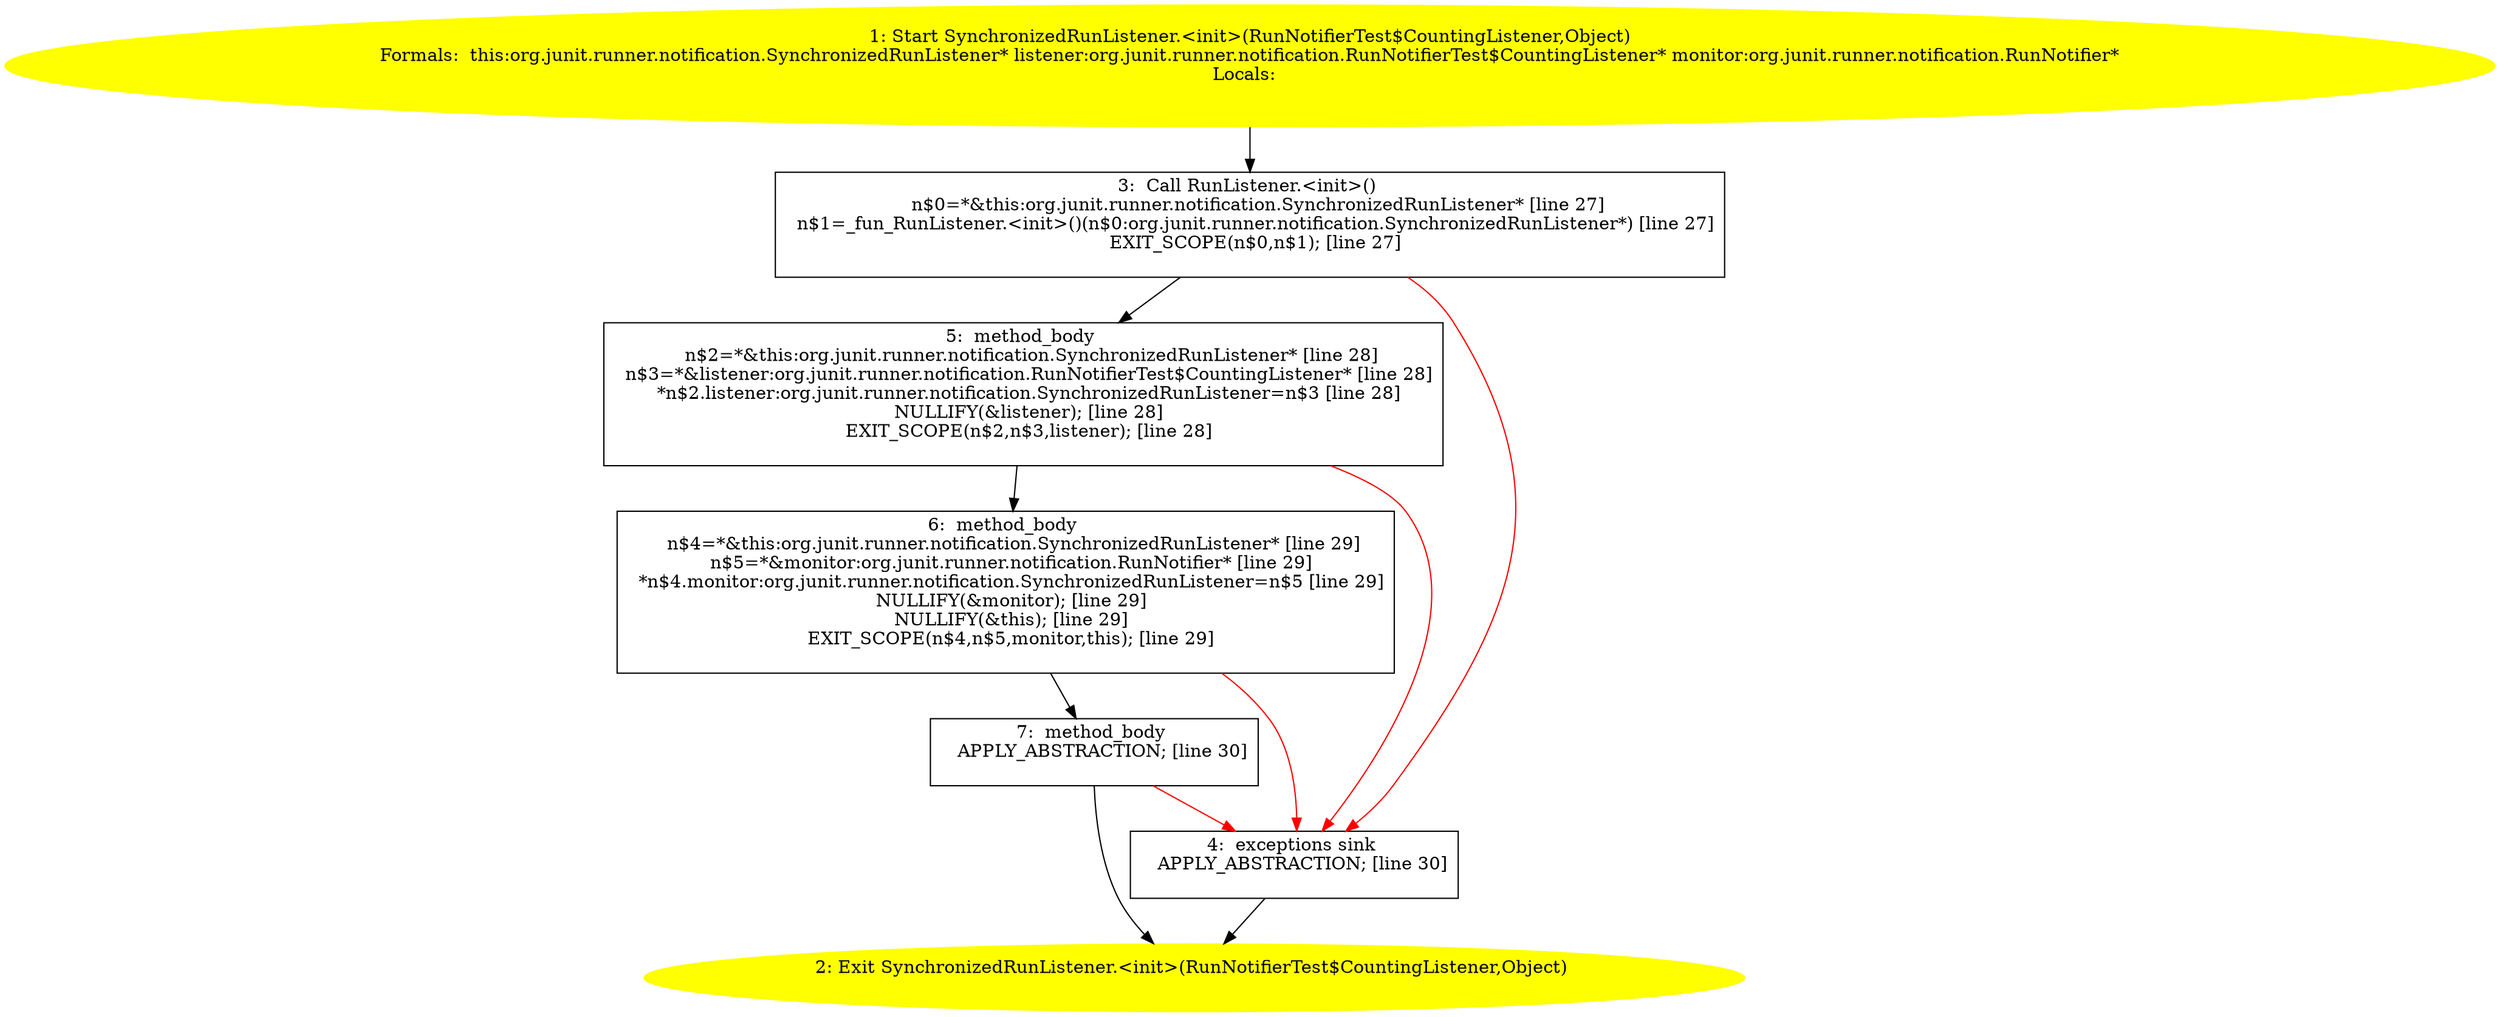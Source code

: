 /* @generated */
digraph cfg {
"org.junit.runner.notification.SynchronizedRunListener.<init>(org.junit.runner.notification.RunNotifi.5ed4d4d51cf9be8d5c96a9e014e99e2d_1" [label="1: Start SynchronizedRunListener.<init>(RunNotifierTest$CountingListener,Object)\nFormals:  this:org.junit.runner.notification.SynchronizedRunListener* listener:org.junit.runner.notification.RunNotifierTest$CountingListener* monitor:org.junit.runner.notification.RunNotifier*\nLocals:  \n  " color=yellow style=filled]
	

	 "org.junit.runner.notification.SynchronizedRunListener.<init>(org.junit.runner.notification.RunNotifi.5ed4d4d51cf9be8d5c96a9e014e99e2d_1" -> "org.junit.runner.notification.SynchronizedRunListener.<init>(org.junit.runner.notification.RunNotifi.5ed4d4d51cf9be8d5c96a9e014e99e2d_3" ;
"org.junit.runner.notification.SynchronizedRunListener.<init>(org.junit.runner.notification.RunNotifi.5ed4d4d51cf9be8d5c96a9e014e99e2d_2" [label="2: Exit SynchronizedRunListener.<init>(RunNotifierTest$CountingListener,Object) \n  " color=yellow style=filled]
	

"org.junit.runner.notification.SynchronizedRunListener.<init>(org.junit.runner.notification.RunNotifi.5ed4d4d51cf9be8d5c96a9e014e99e2d_3" [label="3:  Call RunListener.<init>() \n   n$0=*&this:org.junit.runner.notification.SynchronizedRunListener* [line 27]\n  n$1=_fun_RunListener.<init>()(n$0:org.junit.runner.notification.SynchronizedRunListener*) [line 27]\n  EXIT_SCOPE(n$0,n$1); [line 27]\n " shape="box"]
	

	 "org.junit.runner.notification.SynchronizedRunListener.<init>(org.junit.runner.notification.RunNotifi.5ed4d4d51cf9be8d5c96a9e014e99e2d_3" -> "org.junit.runner.notification.SynchronizedRunListener.<init>(org.junit.runner.notification.RunNotifi.5ed4d4d51cf9be8d5c96a9e014e99e2d_5" ;
	 "org.junit.runner.notification.SynchronizedRunListener.<init>(org.junit.runner.notification.RunNotifi.5ed4d4d51cf9be8d5c96a9e014e99e2d_3" -> "org.junit.runner.notification.SynchronizedRunListener.<init>(org.junit.runner.notification.RunNotifi.5ed4d4d51cf9be8d5c96a9e014e99e2d_4" [color="red" ];
"org.junit.runner.notification.SynchronizedRunListener.<init>(org.junit.runner.notification.RunNotifi.5ed4d4d51cf9be8d5c96a9e014e99e2d_4" [label="4:  exceptions sink \n   APPLY_ABSTRACTION; [line 30]\n " shape="box"]
	

	 "org.junit.runner.notification.SynchronizedRunListener.<init>(org.junit.runner.notification.RunNotifi.5ed4d4d51cf9be8d5c96a9e014e99e2d_4" -> "org.junit.runner.notification.SynchronizedRunListener.<init>(org.junit.runner.notification.RunNotifi.5ed4d4d51cf9be8d5c96a9e014e99e2d_2" ;
"org.junit.runner.notification.SynchronizedRunListener.<init>(org.junit.runner.notification.RunNotifi.5ed4d4d51cf9be8d5c96a9e014e99e2d_5" [label="5:  method_body \n   n$2=*&this:org.junit.runner.notification.SynchronizedRunListener* [line 28]\n  n$3=*&listener:org.junit.runner.notification.RunNotifierTest$CountingListener* [line 28]\n  *n$2.listener:org.junit.runner.notification.SynchronizedRunListener=n$3 [line 28]\n  NULLIFY(&listener); [line 28]\n  EXIT_SCOPE(n$2,n$3,listener); [line 28]\n " shape="box"]
	

	 "org.junit.runner.notification.SynchronizedRunListener.<init>(org.junit.runner.notification.RunNotifi.5ed4d4d51cf9be8d5c96a9e014e99e2d_5" -> "org.junit.runner.notification.SynchronizedRunListener.<init>(org.junit.runner.notification.RunNotifi.5ed4d4d51cf9be8d5c96a9e014e99e2d_6" ;
	 "org.junit.runner.notification.SynchronizedRunListener.<init>(org.junit.runner.notification.RunNotifi.5ed4d4d51cf9be8d5c96a9e014e99e2d_5" -> "org.junit.runner.notification.SynchronizedRunListener.<init>(org.junit.runner.notification.RunNotifi.5ed4d4d51cf9be8d5c96a9e014e99e2d_4" [color="red" ];
"org.junit.runner.notification.SynchronizedRunListener.<init>(org.junit.runner.notification.RunNotifi.5ed4d4d51cf9be8d5c96a9e014e99e2d_6" [label="6:  method_body \n   n$4=*&this:org.junit.runner.notification.SynchronizedRunListener* [line 29]\n  n$5=*&monitor:org.junit.runner.notification.RunNotifier* [line 29]\n  *n$4.monitor:org.junit.runner.notification.SynchronizedRunListener=n$5 [line 29]\n  NULLIFY(&monitor); [line 29]\n  NULLIFY(&this); [line 29]\n  EXIT_SCOPE(n$4,n$5,monitor,this); [line 29]\n " shape="box"]
	

	 "org.junit.runner.notification.SynchronizedRunListener.<init>(org.junit.runner.notification.RunNotifi.5ed4d4d51cf9be8d5c96a9e014e99e2d_6" -> "org.junit.runner.notification.SynchronizedRunListener.<init>(org.junit.runner.notification.RunNotifi.5ed4d4d51cf9be8d5c96a9e014e99e2d_7" ;
	 "org.junit.runner.notification.SynchronizedRunListener.<init>(org.junit.runner.notification.RunNotifi.5ed4d4d51cf9be8d5c96a9e014e99e2d_6" -> "org.junit.runner.notification.SynchronizedRunListener.<init>(org.junit.runner.notification.RunNotifi.5ed4d4d51cf9be8d5c96a9e014e99e2d_4" [color="red" ];
"org.junit.runner.notification.SynchronizedRunListener.<init>(org.junit.runner.notification.RunNotifi.5ed4d4d51cf9be8d5c96a9e014e99e2d_7" [label="7:  method_body \n   APPLY_ABSTRACTION; [line 30]\n " shape="box"]
	

	 "org.junit.runner.notification.SynchronizedRunListener.<init>(org.junit.runner.notification.RunNotifi.5ed4d4d51cf9be8d5c96a9e014e99e2d_7" -> "org.junit.runner.notification.SynchronizedRunListener.<init>(org.junit.runner.notification.RunNotifi.5ed4d4d51cf9be8d5c96a9e014e99e2d_2" ;
	 "org.junit.runner.notification.SynchronizedRunListener.<init>(org.junit.runner.notification.RunNotifi.5ed4d4d51cf9be8d5c96a9e014e99e2d_7" -> "org.junit.runner.notification.SynchronizedRunListener.<init>(org.junit.runner.notification.RunNotifi.5ed4d4d51cf9be8d5c96a9e014e99e2d_4" [color="red" ];
}
